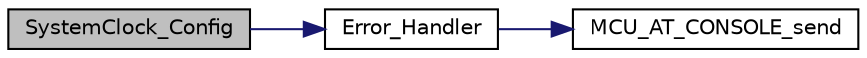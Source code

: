digraph "SystemClock_Config"
{
 // INTERACTIVE_SVG=YES
 // LATEX_PDF_SIZE
  edge [fontname="Helvetica",fontsize="10",labelfontname="Helvetica",labelfontsize="10"];
  node [fontname="Helvetica",fontsize="10",shape=record];
  rankdir="LR";
  Node1 [label="SystemClock_Config",height=0.2,width=0.4,color="black", fillcolor="grey75", style="filled", fontcolor="black",tooltip="System Clock Configuration."];
  Node1 -> Node2 [color="midnightblue",fontsize="10",style="solid",fontname="Helvetica"];
  Node2 [label="Error_Handler",height=0.2,width=0.4,color="black", fillcolor="white", style="filled",URL="$d0/d29/main_8c.html#a1730ffe1e560465665eb47d9264826f9",tooltip="This function is executed in case of error occurrence."];
  Node2 -> Node3 [color="midnightblue",fontsize="10",style="solid",fontname="Helvetica"];
  Node3 [label="MCU_AT_CONSOLE_send",height=0.2,width=0.4,color="black", fillcolor="white", style="filled",URL="$d8/d62/group___m_c_u___a_p_p___w_r_a_p_p_e_r_s.html#gae14ee3e1d2a9b459c0d89c451a4bc470",tooltip="Send AT CMD response to console."];
}
